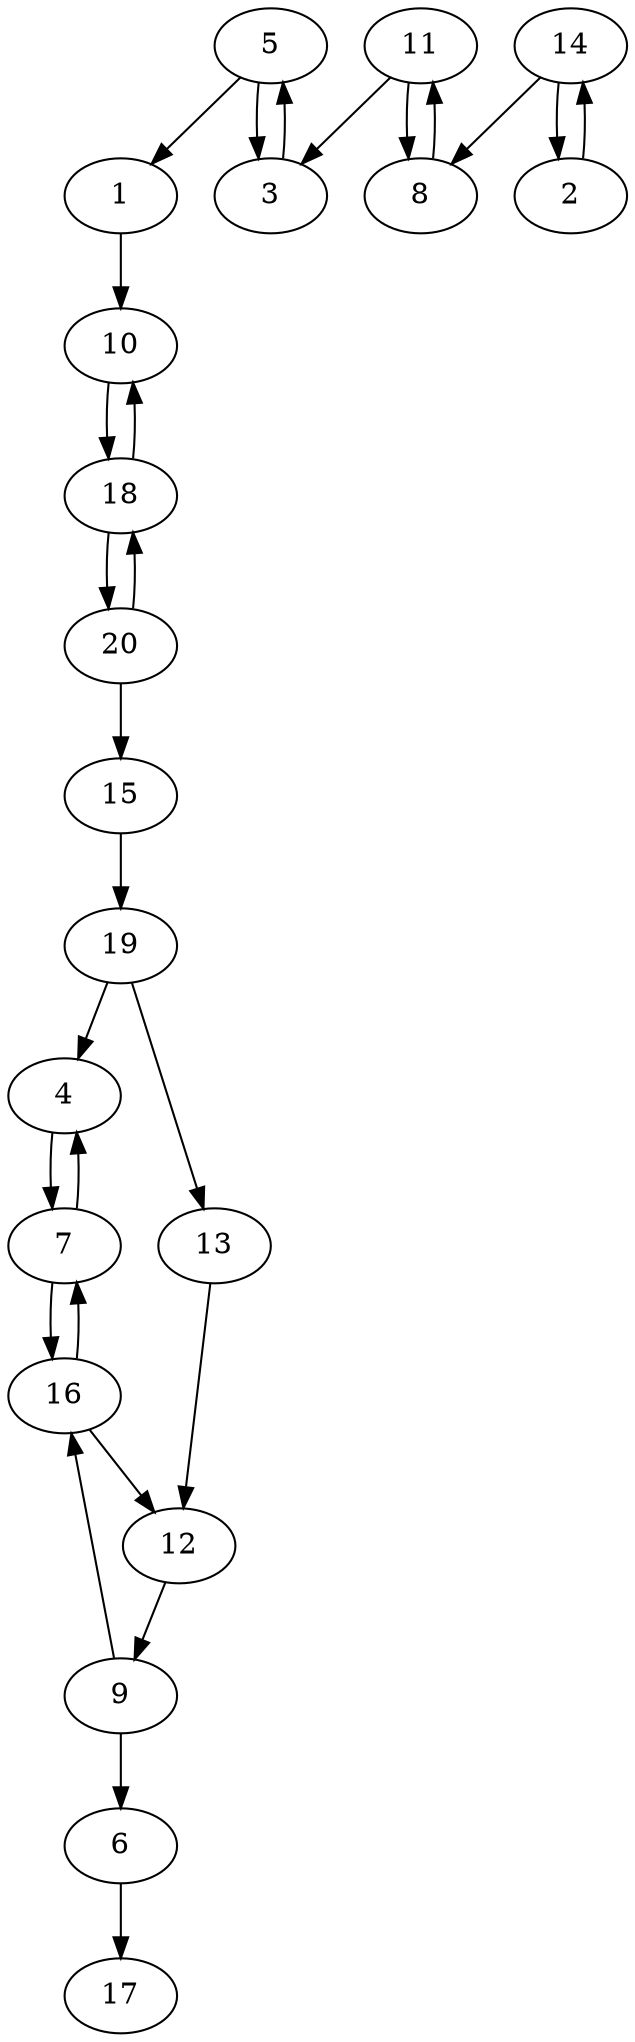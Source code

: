 digraph G {
1 -> 10;
2 -> 14;
3 -> 5;
4 -> 7;
5 -> 1;
5 -> 3;
6 -> 17;
7 -> 4;
7 -> 16;
8 -> 11;
9 -> 6;
9 -> 16;
10 -> 18;
11 -> 3;
11 -> 8;
12 -> 9;
13 -> 12;
14 -> 2;
14 -> 8;
15 -> 19;
16 -> 7;
16 -> 12;
18 -> 10;
18 -> 20;
19 -> 4;
19 -> 13;
20 -> 15;
20 -> 18;
}